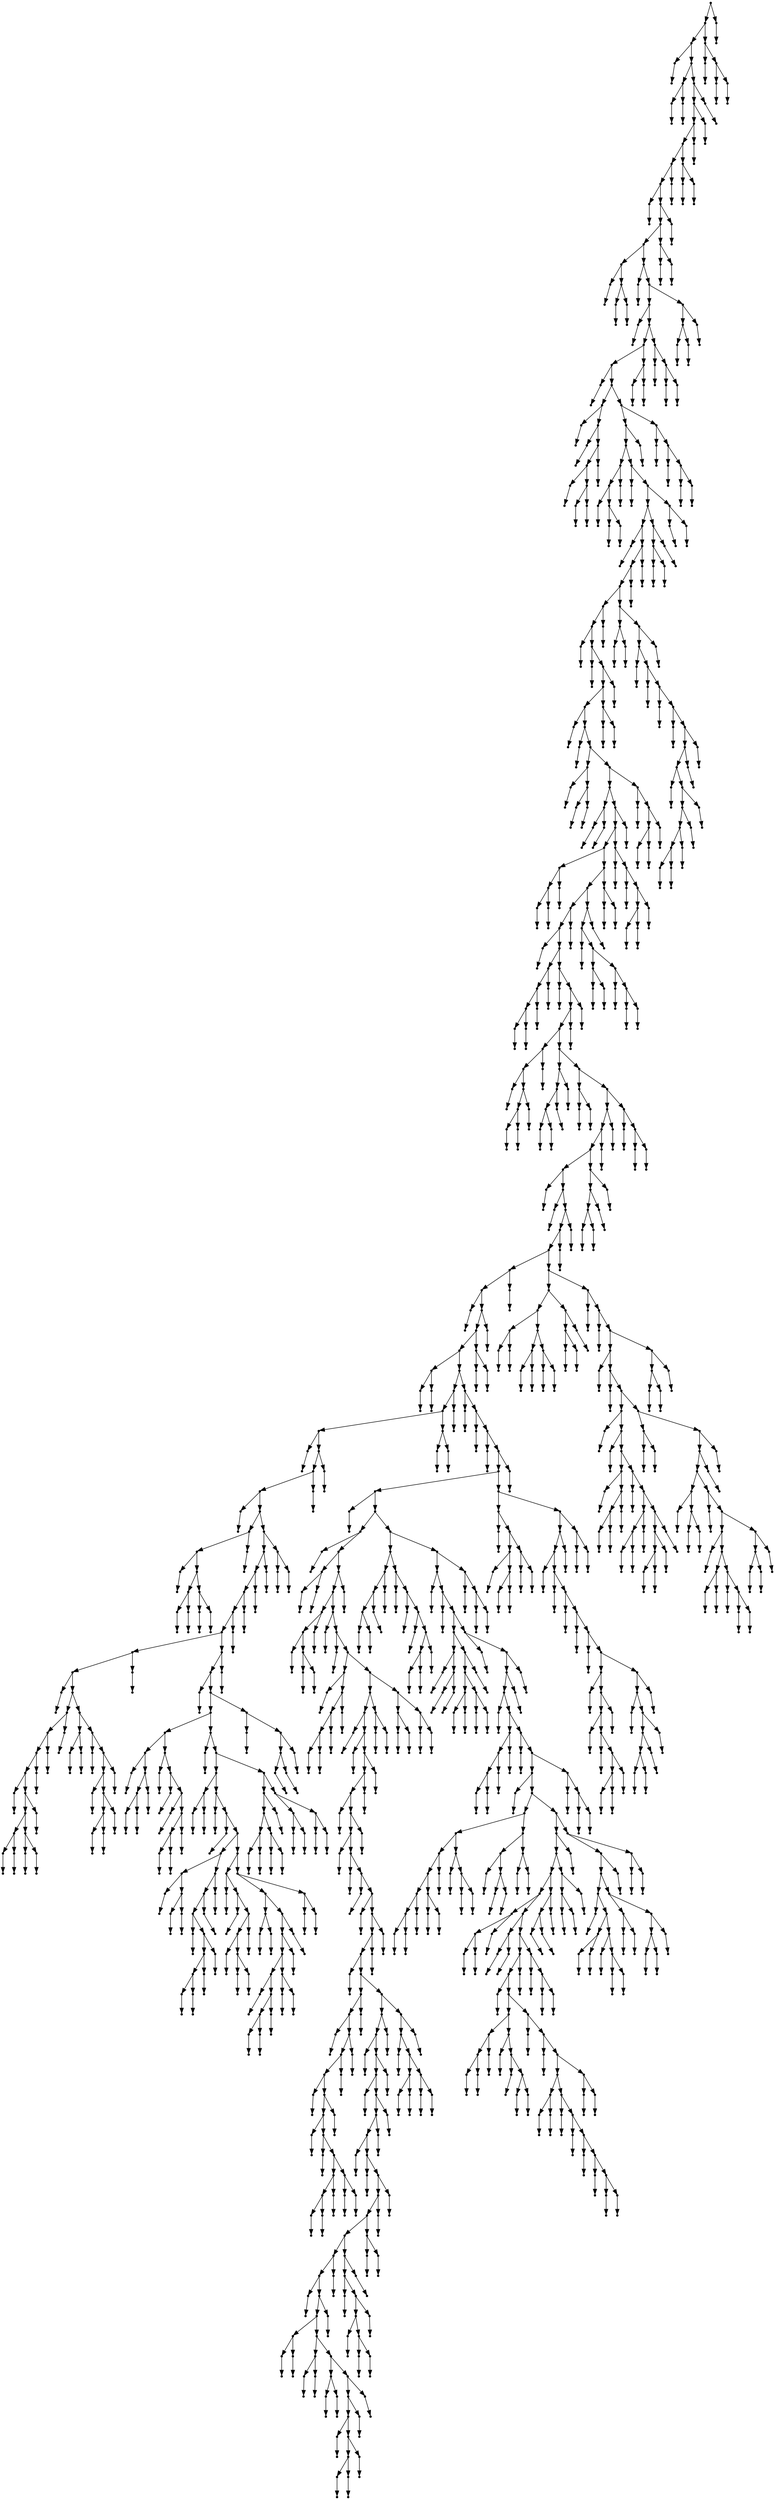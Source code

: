 digraph {
  1516 [shape=point];
  1513 [shape=point];
  1504 [shape=point];
  1 [shape=point];
  0 [shape=point];
  1503 [shape=point];
  6 [shape=point];
  3 [shape=point];
  2 [shape=point];
  5 [shape=point];
  4 [shape=point];
  1502 [shape=point];
  1499 [shape=point];
  1496 [shape=point];
  1493 [shape=point];
  1487 [shape=point];
  1484 [shape=point];
  8 [shape=point];
  7 [shape=point];
  1483 [shape=point];
  1480 [shape=point];
  1474 [shape=point];
  16 [shape=point];
  10 [shape=point];
  9 [shape=point];
  15 [shape=point];
  12 [shape=point];
  11 [shape=point];
  14 [shape=point];
  13 [shape=point];
  1473 [shape=point];
  18 [shape=point];
  17 [shape=point];
  1472 [shape=point];
  1463 [shape=point];
  20 [shape=point];
  19 [shape=point];
  1462 [shape=point];
  1453 [shape=point];
  1447 [shape=point];
  22 [shape=point];
  21 [shape=point];
  1446 [shape=point];
  39 [shape=point];
  24 [shape=point];
  23 [shape=point];
  38 [shape=point];
  26 [shape=point];
  25 [shape=point];
  37 [shape=point];
  34 [shape=point];
  28 [shape=point];
  27 [shape=point];
  33 [shape=point];
  30 [shape=point];
  29 [shape=point];
  32 [shape=point];
  31 [shape=point];
  36 [shape=point];
  35 [shape=point];
  1445 [shape=point];
  1433 [shape=point];
  1430 [shape=point];
  50 [shape=point];
  47 [shape=point];
  41 [shape=point];
  40 [shape=point];
  46 [shape=point];
  43 [shape=point];
  42 [shape=point];
  45 [shape=point];
  44 [shape=point];
  49 [shape=point];
  48 [shape=point];
  1429 [shape=point];
  52 [shape=point];
  51 [shape=point];
  1428 [shape=point];
  1422 [shape=point];
  1413 [shape=point];
  54 [shape=point];
  53 [shape=point];
  1412 [shape=point];
  1409 [shape=point];
  1406 [shape=point];
  1361 [shape=point];
  1358 [shape=point];
  56 [shape=point];
  55 [shape=point];
  1357 [shape=point];
  58 [shape=point];
  57 [shape=point];
  1356 [shape=point];
  1353 [shape=point];
  1347 [shape=point];
  60 [shape=point];
  59 [shape=point];
  1346 [shape=point];
  62 [shape=point];
  61 [shape=point];
  1345 [shape=point];
  70 [shape=point];
  64 [shape=point];
  63 [shape=point];
  69 [shape=point];
  66 [shape=point];
  65 [shape=point];
  68 [shape=point];
  67 [shape=point];
  1344 [shape=point];
  1332 [shape=point];
  75 [shape=point];
  72 [shape=point];
  71 [shape=point];
  74 [shape=point];
  73 [shape=point];
  1331 [shape=point];
  1328 [shape=point];
  1313 [shape=point];
  83 [shape=point];
  80 [shape=point];
  77 [shape=point];
  76 [shape=point];
  79 [shape=point];
  78 [shape=point];
  82 [shape=point];
  81 [shape=point];
  1312 [shape=point];
  1306 [shape=point];
  1285 [shape=point];
  1282 [shape=point];
  85 [shape=point];
  84 [shape=point];
  1281 [shape=point];
  96 [shape=point];
  93 [shape=point];
  90 [shape=point];
  87 [shape=point];
  86 [shape=point];
  89 [shape=point];
  88 [shape=point];
  92 [shape=point];
  91 [shape=point];
  95 [shape=point];
  94 [shape=point];
  1280 [shape=point];
  98 [shape=point];
  97 [shape=point];
  1279 [shape=point];
  1276 [shape=point];
  1273 [shape=point];
  112 [shape=point];
  109 [shape=point];
  100 [shape=point];
  99 [shape=point];
  108 [shape=point];
  105 [shape=point];
  102 [shape=point];
  101 [shape=point];
  104 [shape=point];
  103 [shape=point];
  107 [shape=point];
  106 [shape=point];
  111 [shape=point];
  110 [shape=point];
  1272 [shape=point];
  123 [shape=point];
  120 [shape=point];
  117 [shape=point];
  114 [shape=point];
  113 [shape=point];
  116 [shape=point];
  115 [shape=point];
  119 [shape=point];
  118 [shape=point];
  122 [shape=point];
  121 [shape=point];
  1271 [shape=point];
  128 [shape=point];
  125 [shape=point];
  124 [shape=point];
  127 [shape=point];
  126 [shape=point];
  1270 [shape=point];
  1261 [shape=point];
  1258 [shape=point];
  1255 [shape=point];
  1243 [shape=point];
  130 [shape=point];
  129 [shape=point];
  1242 [shape=point];
  132 [shape=point];
  131 [shape=point];
  1241 [shape=point];
  1238 [shape=point];
  1235 [shape=point];
  1094 [shape=point];
  1091 [shape=point];
  134 [shape=point];
  133 [shape=point];
  1090 [shape=point];
  1087 [shape=point];
  1081 [shape=point];
  139 [shape=point];
  136 [shape=point];
  135 [shape=point];
  138 [shape=point];
  137 [shape=point];
  1080 [shape=point];
  426 [shape=point];
  423 [shape=point];
  417 [shape=point];
  141 [shape=point];
  140 [shape=point];
  416 [shape=point];
  413 [shape=point];
  410 [shape=point];
  143 [shape=point];
  142 [shape=point];
  409 [shape=point];
  160 [shape=point];
  157 [shape=point];
  145 [shape=point];
  144 [shape=point];
  156 [shape=point];
  150 [shape=point];
  147 [shape=point];
  146 [shape=point];
  149 [shape=point];
  148 [shape=point];
  155 [shape=point];
  152 [shape=point];
  151 [shape=point];
  154 [shape=point];
  153 [shape=point];
  159 [shape=point];
  158 [shape=point];
  408 [shape=point];
  402 [shape=point];
  399 [shape=point];
  396 [shape=point];
  393 [shape=point];
  390 [shape=point];
  216 [shape=point];
  213 [shape=point];
  162 [shape=point];
  161 [shape=point];
  212 [shape=point];
  188 [shape=point];
  185 [shape=point];
  182 [shape=point];
  179 [shape=point];
  164 [shape=point];
  163 [shape=point];
  178 [shape=point];
  175 [shape=point];
  169 [shape=point];
  166 [shape=point];
  165 [shape=point];
  168 [shape=point];
  167 [shape=point];
  174 [shape=point];
  171 [shape=point];
  170 [shape=point];
  173 [shape=point];
  172 [shape=point];
  177 [shape=point];
  176 [shape=point];
  181 [shape=point];
  180 [shape=point];
  184 [shape=point];
  183 [shape=point];
  187 [shape=point];
  186 [shape=point];
  211 [shape=point];
  193 [shape=point];
  190 [shape=point];
  189 [shape=point];
  192 [shape=point];
  191 [shape=point];
  210 [shape=point];
  195 [shape=point];
  194 [shape=point];
  209 [shape=point];
  206 [shape=point];
  197 [shape=point];
  196 [shape=point];
  205 [shape=point];
  202 [shape=point];
  199 [shape=point];
  198 [shape=point];
  201 [shape=point];
  200 [shape=point];
  204 [shape=point];
  203 [shape=point];
  208 [shape=point];
  207 [shape=point];
  215 [shape=point];
  214 [shape=point];
  389 [shape=point];
  386 [shape=point];
  218 [shape=point];
  217 [shape=point];
  385 [shape=point];
  373 [shape=point];
  247 [shape=point];
  229 [shape=point];
  220 [shape=point];
  219 [shape=point];
  228 [shape=point];
  225 [shape=point];
  222 [shape=point];
  221 [shape=point];
  224 [shape=point];
  223 [shape=point];
  227 [shape=point];
  226 [shape=point];
  246 [shape=point];
  231 [shape=point];
  230 [shape=point];
  245 [shape=point];
  233 [shape=point];
  232 [shape=point];
  244 [shape=point];
  235 [shape=point];
  234 [shape=point];
  243 [shape=point];
  240 [shape=point];
  237 [shape=point];
  236 [shape=point];
  239 [shape=point];
  238 [shape=point];
  242 [shape=point];
  241 [shape=point];
  372 [shape=point];
  249 [shape=point];
  248 [shape=point];
  371 [shape=point];
  344 [shape=point];
  254 [shape=point];
  251 [shape=point];
  250 [shape=point];
  253 [shape=point];
  252 [shape=point];
  343 [shape=point];
  256 [shape=point];
  255 [shape=point];
  342 [shape=point];
  258 [shape=point];
  257 [shape=point];
  341 [shape=point];
  287 [shape=point];
  266 [shape=point];
  260 [shape=point];
  259 [shape=point];
  265 [shape=point];
  262 [shape=point];
  261 [shape=point];
  264 [shape=point];
  263 [shape=point];
  286 [shape=point];
  283 [shape=point];
  280 [shape=point];
  268 [shape=point];
  267 [shape=point];
  279 [shape=point];
  276 [shape=point];
  273 [shape=point];
  270 [shape=point];
  269 [shape=point];
  272 [shape=point];
  271 [shape=point];
  275 [shape=point];
  274 [shape=point];
  278 [shape=point];
  277 [shape=point];
  282 [shape=point];
  281 [shape=point];
  285 [shape=point];
  284 [shape=point];
  340 [shape=point];
  304 [shape=point];
  289 [shape=point];
  288 [shape=point];
  303 [shape=point];
  291 [shape=point];
  290 [shape=point];
  302 [shape=point];
  299 [shape=point];
  293 [shape=point];
  292 [shape=point];
  298 [shape=point];
  295 [shape=point];
  294 [shape=point];
  297 [shape=point];
  296 [shape=point];
  301 [shape=point];
  300 [shape=point];
  339 [shape=point];
  333 [shape=point];
  309 [shape=point];
  306 [shape=point];
  305 [shape=point];
  308 [shape=point];
  307 [shape=point];
  332 [shape=point];
  329 [shape=point];
  326 [shape=point];
  320 [shape=point];
  311 [shape=point];
  310 [shape=point];
  319 [shape=point];
  316 [shape=point];
  313 [shape=point];
  312 [shape=point];
  315 [shape=point];
  314 [shape=point];
  318 [shape=point];
  317 [shape=point];
  325 [shape=point];
  322 [shape=point];
  321 [shape=point];
  324 [shape=point];
  323 [shape=point];
  328 [shape=point];
  327 [shape=point];
  331 [shape=point];
  330 [shape=point];
  338 [shape=point];
  335 [shape=point];
  334 [shape=point];
  337 [shape=point];
  336 [shape=point];
  370 [shape=point];
  358 [shape=point];
  355 [shape=point];
  349 [shape=point];
  346 [shape=point];
  345 [shape=point];
  348 [shape=point];
  347 [shape=point];
  354 [shape=point];
  351 [shape=point];
  350 [shape=point];
  353 [shape=point];
  352 [shape=point];
  357 [shape=point];
  356 [shape=point];
  369 [shape=point];
  363 [shape=point];
  360 [shape=point];
  359 [shape=point];
  362 [shape=point];
  361 [shape=point];
  368 [shape=point];
  365 [shape=point];
  364 [shape=point];
  367 [shape=point];
  366 [shape=point];
  384 [shape=point];
  375 [shape=point];
  374 [shape=point];
  383 [shape=point];
  380 [shape=point];
  377 [shape=point];
  376 [shape=point];
  379 [shape=point];
  378 [shape=point];
  382 [shape=point];
  381 [shape=point];
  388 [shape=point];
  387 [shape=point];
  392 [shape=point];
  391 [shape=point];
  395 [shape=point];
  394 [shape=point];
  398 [shape=point];
  397 [shape=point];
  401 [shape=point];
  400 [shape=point];
  407 [shape=point];
  404 [shape=point];
  403 [shape=point];
  406 [shape=point];
  405 [shape=point];
  412 [shape=point];
  411 [shape=point];
  415 [shape=point];
  414 [shape=point];
  422 [shape=point];
  419 [shape=point];
  418 [shape=point];
  421 [shape=point];
  420 [shape=point];
  425 [shape=point];
  424 [shape=point];
  1079 [shape=point];
  428 [shape=point];
  427 [shape=point];
  1078 [shape=point];
  430 [shape=point];
  429 [shape=point];
  1077 [shape=point];
  432 [shape=point];
  431 [shape=point];
  1076 [shape=point];
  1073 [shape=point];
  992 [shape=point];
  434 [shape=point];
  433 [shape=point];
  991 [shape=point];
  691 [shape=point];
  436 [shape=point];
  435 [shape=point];
  690 [shape=point];
  441 [shape=point];
  438 [shape=point];
  437 [shape=point];
  440 [shape=point];
  439 [shape=point];
  689 [shape=point];
  686 [shape=point];
  452 [shape=point];
  449 [shape=point];
  443 [shape=point];
  442 [shape=point];
  448 [shape=point];
  445 [shape=point];
  444 [shape=point];
  447 [shape=point];
  446 [shape=point];
  451 [shape=point];
  450 [shape=point];
  685 [shape=point];
  454 [shape=point];
  453 [shape=point];
  684 [shape=point];
  456 [shape=point];
  455 [shape=point];
  683 [shape=point];
  470 [shape=point];
  458 [shape=point];
  457 [shape=point];
  469 [shape=point];
  466 [shape=point];
  463 [shape=point];
  460 [shape=point];
  459 [shape=point];
  462 [shape=point];
  461 [shape=point];
  465 [shape=point];
  464 [shape=point];
  468 [shape=point];
  467 [shape=point];
  682 [shape=point];
  670 [shape=point];
  664 [shape=point];
  472 [shape=point];
  471 [shape=point];
  663 [shape=point];
  474 [shape=point];
  473 [shape=point];
  662 [shape=point];
  659 [shape=point];
  656 [shape=point];
  476 [shape=point];
  475 [shape=point];
  655 [shape=point];
  652 [shape=point];
  478 [shape=point];
  477 [shape=point];
  651 [shape=point];
  480 [shape=point];
  479 [shape=point];
  650 [shape=point];
  482 [shape=point];
  481 [shape=point];
  649 [shape=point];
  484 [shape=point];
  483 [shape=point];
  648 [shape=point];
  645 [shape=point];
  642 [shape=point];
  486 [shape=point];
  485 [shape=point];
  641 [shape=point];
  524 [shape=point];
  521 [shape=point];
  488 [shape=point];
  487 [shape=point];
  520 [shape=point];
  517 [shape=point];
  514 [shape=point];
  490 [shape=point];
  489 [shape=point];
  513 [shape=point];
  510 [shape=point];
  492 [shape=point];
  491 [shape=point];
  509 [shape=point];
  494 [shape=point];
  493 [shape=point];
  508 [shape=point];
  502 [shape=point];
  499 [shape=point];
  496 [shape=point];
  495 [shape=point];
  498 [shape=point];
  497 [shape=point];
  501 [shape=point];
  500 [shape=point];
  507 [shape=point];
  504 [shape=point];
  503 [shape=point];
  506 [shape=point];
  505 [shape=point];
  512 [shape=point];
  511 [shape=point];
  516 [shape=point];
  515 [shape=point];
  519 [shape=point];
  518 [shape=point];
  523 [shape=point];
  522 [shape=point];
  640 [shape=point];
  622 [shape=point];
  619 [shape=point];
  526 [shape=point];
  525 [shape=point];
  618 [shape=point];
  615 [shape=point];
  528 [shape=point];
  527 [shape=point];
  614 [shape=point];
  611 [shape=point];
  608 [shape=point];
  530 [shape=point];
  529 [shape=point];
  607 [shape=point];
  532 [shape=point];
  531 [shape=point];
  606 [shape=point];
  603 [shape=point];
  600 [shape=point];
  594 [shape=point];
  576 [shape=point];
  573 [shape=point];
  534 [shape=point];
  533 [shape=point];
  572 [shape=point];
  569 [shape=point];
  539 [shape=point];
  536 [shape=point];
  535 [shape=point];
  538 [shape=point];
  537 [shape=point];
  568 [shape=point];
  544 [shape=point];
  541 [shape=point];
  540 [shape=point];
  543 [shape=point];
  542 [shape=point];
  567 [shape=point];
  549 [shape=point];
  546 [shape=point];
  545 [shape=point];
  548 [shape=point];
  547 [shape=point];
  566 [shape=point];
  563 [shape=point];
  560 [shape=point];
  551 [shape=point];
  550 [shape=point];
  559 [shape=point];
  556 [shape=point];
  553 [shape=point];
  552 [shape=point];
  555 [shape=point];
  554 [shape=point];
  558 [shape=point];
  557 [shape=point];
  562 [shape=point];
  561 [shape=point];
  565 [shape=point];
  564 [shape=point];
  571 [shape=point];
  570 [shape=point];
  575 [shape=point];
  574 [shape=point];
  593 [shape=point];
  590 [shape=point];
  578 [shape=point];
  577 [shape=point];
  589 [shape=point];
  586 [shape=point];
  580 [shape=point];
  579 [shape=point];
  585 [shape=point];
  582 [shape=point];
  581 [shape=point];
  584 [shape=point];
  583 [shape=point];
  588 [shape=point];
  587 [shape=point];
  592 [shape=point];
  591 [shape=point];
  599 [shape=point];
  596 [shape=point];
  595 [shape=point];
  598 [shape=point];
  597 [shape=point];
  602 [shape=point];
  601 [shape=point];
  605 [shape=point];
  604 [shape=point];
  610 [shape=point];
  609 [shape=point];
  613 [shape=point];
  612 [shape=point];
  617 [shape=point];
  616 [shape=point];
  621 [shape=point];
  620 [shape=point];
  639 [shape=point];
  636 [shape=point];
  624 [shape=point];
  623 [shape=point];
  635 [shape=point];
  629 [shape=point];
  626 [shape=point];
  625 [shape=point];
  628 [shape=point];
  627 [shape=point];
  634 [shape=point];
  631 [shape=point];
  630 [shape=point];
  633 [shape=point];
  632 [shape=point];
  638 [shape=point];
  637 [shape=point];
  644 [shape=point];
  643 [shape=point];
  647 [shape=point];
  646 [shape=point];
  654 [shape=point];
  653 [shape=point];
  658 [shape=point];
  657 [shape=point];
  661 [shape=point];
  660 [shape=point];
  669 [shape=point];
  666 [shape=point];
  665 [shape=point];
  668 [shape=point];
  667 [shape=point];
  681 [shape=point];
  675 [shape=point];
  672 [shape=point];
  671 [shape=point];
  674 [shape=point];
  673 [shape=point];
  680 [shape=point];
  677 [shape=point];
  676 [shape=point];
  679 [shape=point];
  678 [shape=point];
  688 [shape=point];
  687 [shape=point];
  990 [shape=point];
  720 [shape=point];
  702 [shape=point];
  699 [shape=point];
  696 [shape=point];
  693 [shape=point];
  692 [shape=point];
  695 [shape=point];
  694 [shape=point];
  698 [shape=point];
  697 [shape=point];
  701 [shape=point];
  700 [shape=point];
  719 [shape=point];
  704 [shape=point];
  703 [shape=point];
  718 [shape=point];
  706 [shape=point];
  705 [shape=point];
  717 [shape=point];
  708 [shape=point];
  707 [shape=point];
  716 [shape=point];
  713 [shape=point];
  710 [shape=point];
  709 [shape=point];
  712 [shape=point];
  711 [shape=point];
  715 [shape=point];
  714 [shape=point];
  989 [shape=point];
  980 [shape=point];
  722 [shape=point];
  721 [shape=point];
  979 [shape=point];
  724 [shape=point];
  723 [shape=point];
  978 [shape=point];
  747 [shape=point];
  732 [shape=point];
  726 [shape=point];
  725 [shape=point];
  731 [shape=point];
  728 [shape=point];
  727 [shape=point];
  730 [shape=point];
  729 [shape=point];
  746 [shape=point];
  743 [shape=point];
  737 [shape=point];
  734 [shape=point];
  733 [shape=point];
  736 [shape=point];
  735 [shape=point];
  742 [shape=point];
  739 [shape=point];
  738 [shape=point];
  741 [shape=point];
  740 [shape=point];
  745 [shape=point];
  744 [shape=point];
  977 [shape=point];
  749 [shape=point];
  748 [shape=point];
  976 [shape=point];
  973 [shape=point];
  970 [shape=point];
  751 [shape=point];
  750 [shape=point];
  969 [shape=point];
  762 [shape=point];
  759 [shape=point];
  756 [shape=point];
  753 [shape=point];
  752 [shape=point];
  755 [shape=point];
  754 [shape=point];
  758 [shape=point];
  757 [shape=point];
  761 [shape=point];
  760 [shape=point];
  968 [shape=point];
  764 [shape=point];
  763 [shape=point];
  967 [shape=point];
  958 [shape=point];
  766 [shape=point];
  765 [shape=point];
  957 [shape=point];
  807 [shape=point];
  792 [shape=point];
  783 [shape=point];
  780 [shape=point];
  774 [shape=point];
  771 [shape=point];
  768 [shape=point];
  767 [shape=point];
  770 [shape=point];
  769 [shape=point];
  773 [shape=point];
  772 [shape=point];
  779 [shape=point];
  776 [shape=point];
  775 [shape=point];
  778 [shape=point];
  777 [shape=point];
  782 [shape=point];
  781 [shape=point];
  791 [shape=point];
  785 [shape=point];
  784 [shape=point];
  790 [shape=point];
  787 [shape=point];
  786 [shape=point];
  789 [shape=point];
  788 [shape=point];
  806 [shape=point];
  800 [shape=point];
  794 [shape=point];
  793 [shape=point];
  799 [shape=point];
  796 [shape=point];
  795 [shape=point];
  798 [shape=point];
  797 [shape=point];
  805 [shape=point];
  802 [shape=point];
  801 [shape=point];
  804 [shape=point];
  803 [shape=point];
  956 [shape=point];
  914 [shape=point];
  911 [shape=point];
  902 [shape=point];
  893 [shape=point];
  815 [shape=point];
  812 [shape=point];
  809 [shape=point];
  808 [shape=point];
  811 [shape=point];
  810 [shape=point];
  814 [shape=point];
  813 [shape=point];
  892 [shape=point];
  820 [shape=point];
  817 [shape=point];
  816 [shape=point];
  819 [shape=point];
  818 [shape=point];
  891 [shape=point];
  882 [shape=point];
  879 [shape=point];
  822 [shape=point];
  821 [shape=point];
  878 [shape=point];
  842 [shape=point];
  830 [shape=point];
  827 [shape=point];
  824 [shape=point];
  823 [shape=point];
  826 [shape=point];
  825 [shape=point];
  829 [shape=point];
  828 [shape=point];
  841 [shape=point];
  832 [shape=point];
  831 [shape=point];
  840 [shape=point];
  834 [shape=point];
  833 [shape=point];
  839 [shape=point];
  836 [shape=point];
  835 [shape=point];
  838 [shape=point];
  837 [shape=point];
  877 [shape=point];
  844 [shape=point];
  843 [shape=point];
  876 [shape=point];
  846 [shape=point];
  845 [shape=point];
  875 [shape=point];
  869 [shape=point];
  851 [shape=point];
  848 [shape=point];
  847 [shape=point];
  850 [shape=point];
  849 [shape=point];
  868 [shape=point];
  853 [shape=point];
  852 [shape=point];
  867 [shape=point];
  855 [shape=point];
  854 [shape=point];
  866 [shape=point];
  857 [shape=point];
  856 [shape=point];
  865 [shape=point];
  859 [shape=point];
  858 [shape=point];
  864 [shape=point];
  861 [shape=point];
  860 [shape=point];
  863 [shape=point];
  862 [shape=point];
  874 [shape=point];
  871 [shape=point];
  870 [shape=point];
  873 [shape=point];
  872 [shape=point];
  881 [shape=point];
  880 [shape=point];
  890 [shape=point];
  884 [shape=point];
  883 [shape=point];
  889 [shape=point];
  886 [shape=point];
  885 [shape=point];
  888 [shape=point];
  887 [shape=point];
  901 [shape=point];
  898 [shape=point];
  895 [shape=point];
  894 [shape=point];
  897 [shape=point];
  896 [shape=point];
  900 [shape=point];
  899 [shape=point];
  910 [shape=point];
  907 [shape=point];
  904 [shape=point];
  903 [shape=point];
  906 [shape=point];
  905 [shape=point];
  909 [shape=point];
  908 [shape=point];
  913 [shape=point];
  912 [shape=point];
  955 [shape=point];
  949 [shape=point];
  946 [shape=point];
  931 [shape=point];
  916 [shape=point];
  915 [shape=point];
  930 [shape=point];
  921 [shape=point];
  918 [shape=point];
  917 [shape=point];
  920 [shape=point];
  919 [shape=point];
  929 [shape=point];
  923 [shape=point];
  922 [shape=point];
  928 [shape=point];
  925 [shape=point];
  924 [shape=point];
  927 [shape=point];
  926 [shape=point];
  945 [shape=point];
  936 [shape=point];
  933 [shape=point];
  932 [shape=point];
  935 [shape=point];
  934 [shape=point];
  944 [shape=point];
  941 [shape=point];
  938 [shape=point];
  937 [shape=point];
  940 [shape=point];
  939 [shape=point];
  943 [shape=point];
  942 [shape=point];
  948 [shape=point];
  947 [shape=point];
  954 [shape=point];
  951 [shape=point];
  950 [shape=point];
  953 [shape=point];
  952 [shape=point];
  966 [shape=point];
  960 [shape=point];
  959 [shape=point];
  965 [shape=point];
  962 [shape=point];
  961 [shape=point];
  964 [shape=point];
  963 [shape=point];
  972 [shape=point];
  971 [shape=point];
  975 [shape=point];
  974 [shape=point];
  988 [shape=point];
  982 [shape=point];
  981 [shape=point];
  987 [shape=point];
  984 [shape=point];
  983 [shape=point];
  986 [shape=point];
  985 [shape=point];
  1072 [shape=point];
  1009 [shape=point];
  994 [shape=point];
  993 [shape=point];
  1008 [shape=point];
  1002 [shape=point];
  996 [shape=point];
  995 [shape=point];
  1001 [shape=point];
  998 [shape=point];
  997 [shape=point];
  1000 [shape=point];
  999 [shape=point];
  1007 [shape=point];
  1004 [shape=point];
  1003 [shape=point];
  1006 [shape=point];
  1005 [shape=point];
  1071 [shape=point];
  1065 [shape=point];
  1062 [shape=point];
  1011 [shape=point];
  1010 [shape=point];
  1061 [shape=point];
  1013 [shape=point];
  1012 [shape=point];
  1060 [shape=point];
  1015 [shape=point];
  1014 [shape=point];
  1059 [shape=point];
  1017 [shape=point];
  1016 [shape=point];
  1058 [shape=point];
  1019 [shape=point];
  1018 [shape=point];
  1057 [shape=point];
  1039 [shape=point];
  1021 [shape=point];
  1020 [shape=point];
  1038 [shape=point];
  1035 [shape=point];
  1023 [shape=point];
  1022 [shape=point];
  1034 [shape=point];
  1025 [shape=point];
  1024 [shape=point];
  1033 [shape=point];
  1030 [shape=point];
  1027 [shape=point];
  1026 [shape=point];
  1029 [shape=point];
  1028 [shape=point];
  1032 [shape=point];
  1031 [shape=point];
  1037 [shape=point];
  1036 [shape=point];
  1056 [shape=point];
  1053 [shape=point];
  1041 [shape=point];
  1040 [shape=point];
  1052 [shape=point];
  1049 [shape=point];
  1046 [shape=point];
  1043 [shape=point];
  1042 [shape=point];
  1045 [shape=point];
  1044 [shape=point];
  1048 [shape=point];
  1047 [shape=point];
  1051 [shape=point];
  1050 [shape=point];
  1055 [shape=point];
  1054 [shape=point];
  1064 [shape=point];
  1063 [shape=point];
  1070 [shape=point];
  1067 [shape=point];
  1066 [shape=point];
  1069 [shape=point];
  1068 [shape=point];
  1075 [shape=point];
  1074 [shape=point];
  1086 [shape=point];
  1083 [shape=point];
  1082 [shape=point];
  1085 [shape=point];
  1084 [shape=point];
  1089 [shape=point];
  1088 [shape=point];
  1093 [shape=point];
  1092 [shape=point];
  1234 [shape=point];
  1120 [shape=point];
  1111 [shape=point];
  1099 [shape=point];
  1096 [shape=point];
  1095 [shape=point];
  1098 [shape=point];
  1097 [shape=point];
  1110 [shape=point];
  1104 [shape=point];
  1101 [shape=point];
  1100 [shape=point];
  1103 [shape=point];
  1102 [shape=point];
  1109 [shape=point];
  1106 [shape=point];
  1105 [shape=point];
  1108 [shape=point];
  1107 [shape=point];
  1119 [shape=point];
  1116 [shape=point];
  1113 [shape=point];
  1112 [shape=point];
  1115 [shape=point];
  1114 [shape=point];
  1118 [shape=point];
  1117 [shape=point];
  1233 [shape=point];
  1122 [shape=point];
  1121 [shape=point];
  1232 [shape=point];
  1124 [shape=point];
  1123 [shape=point];
  1231 [shape=point];
  1222 [shape=point];
  1126 [shape=point];
  1125 [shape=point];
  1221 [shape=point];
  1128 [shape=point];
  1127 [shape=point];
  1220 [shape=point];
  1169 [shape=point];
  1130 [shape=point];
  1129 [shape=point];
  1168 [shape=point];
  1132 [shape=point];
  1131 [shape=point];
  1167 [shape=point];
  1143 [shape=point];
  1134 [shape=point];
  1133 [shape=point];
  1142 [shape=point];
  1139 [shape=point];
  1136 [shape=point];
  1135 [shape=point];
  1138 [shape=point];
  1137 [shape=point];
  1141 [shape=point];
  1140 [shape=point];
  1166 [shape=point];
  1145 [shape=point];
  1144 [shape=point];
  1165 [shape=point];
  1153 [shape=point];
  1150 [shape=point];
  1147 [shape=point];
  1146 [shape=point];
  1149 [shape=point];
  1148 [shape=point];
  1152 [shape=point];
  1151 [shape=point];
  1164 [shape=point];
  1161 [shape=point];
  1158 [shape=point];
  1155 [shape=point];
  1154 [shape=point];
  1157 [shape=point];
  1156 [shape=point];
  1160 [shape=point];
  1159 [shape=point];
  1163 [shape=point];
  1162 [shape=point];
  1219 [shape=point];
  1174 [shape=point];
  1171 [shape=point];
  1170 [shape=point];
  1173 [shape=point];
  1172 [shape=point];
  1218 [shape=point];
  1215 [shape=point];
  1212 [shape=point];
  1182 [shape=point];
  1176 [shape=point];
  1175 [shape=point];
  1181 [shape=point];
  1178 [shape=point];
  1177 [shape=point];
  1180 [shape=point];
  1179 [shape=point];
  1211 [shape=point];
  1184 [shape=point];
  1183 [shape=point];
  1210 [shape=point];
  1201 [shape=point];
  1186 [shape=point];
  1185 [shape=point];
  1200 [shape=point];
  1191 [shape=point];
  1188 [shape=point];
  1187 [shape=point];
  1190 [shape=point];
  1189 [shape=point];
  1199 [shape=point];
  1193 [shape=point];
  1192 [shape=point];
  1198 [shape=point];
  1195 [shape=point];
  1194 [shape=point];
  1197 [shape=point];
  1196 [shape=point];
  1209 [shape=point];
  1206 [shape=point];
  1203 [shape=point];
  1202 [shape=point];
  1205 [shape=point];
  1204 [shape=point];
  1208 [shape=point];
  1207 [shape=point];
  1214 [shape=point];
  1213 [shape=point];
  1217 [shape=point];
  1216 [shape=point];
  1230 [shape=point];
  1227 [shape=point];
  1224 [shape=point];
  1223 [shape=point];
  1226 [shape=point];
  1225 [shape=point];
  1229 [shape=point];
  1228 [shape=point];
  1237 [shape=point];
  1236 [shape=point];
  1240 [shape=point];
  1239 [shape=point];
  1254 [shape=point];
  1251 [shape=point];
  1248 [shape=point];
  1245 [shape=point];
  1244 [shape=point];
  1247 [shape=point];
  1246 [shape=point];
  1250 [shape=point];
  1249 [shape=point];
  1253 [shape=point];
  1252 [shape=point];
  1257 [shape=point];
  1256 [shape=point];
  1260 [shape=point];
  1259 [shape=point];
  1269 [shape=point];
  1263 [shape=point];
  1262 [shape=point];
  1268 [shape=point];
  1265 [shape=point];
  1264 [shape=point];
  1267 [shape=point];
  1266 [shape=point];
  1275 [shape=point];
  1274 [shape=point];
  1278 [shape=point];
  1277 [shape=point];
  1284 [shape=point];
  1283 [shape=point];
  1305 [shape=point];
  1302 [shape=point];
  1287 [shape=point];
  1286 [shape=point];
  1301 [shape=point];
  1292 [shape=point];
  1289 [shape=point];
  1288 [shape=point];
  1291 [shape=point];
  1290 [shape=point];
  1300 [shape=point];
  1294 [shape=point];
  1293 [shape=point];
  1299 [shape=point];
  1296 [shape=point];
  1295 [shape=point];
  1298 [shape=point];
  1297 [shape=point];
  1304 [shape=point];
  1303 [shape=point];
  1311 [shape=point];
  1308 [shape=point];
  1307 [shape=point];
  1310 [shape=point];
  1309 [shape=point];
  1327 [shape=point];
  1315 [shape=point];
  1314 [shape=point];
  1326 [shape=point];
  1317 [shape=point];
  1316 [shape=point];
  1325 [shape=point];
  1322 [shape=point];
  1319 [shape=point];
  1318 [shape=point];
  1321 [shape=point];
  1320 [shape=point];
  1324 [shape=point];
  1323 [shape=point];
  1330 [shape=point];
  1329 [shape=point];
  1343 [shape=point];
  1334 [shape=point];
  1333 [shape=point];
  1342 [shape=point];
  1339 [shape=point];
  1336 [shape=point];
  1335 [shape=point];
  1338 [shape=point];
  1337 [shape=point];
  1341 [shape=point];
  1340 [shape=point];
  1352 [shape=point];
  1349 [shape=point];
  1348 [shape=point];
  1351 [shape=point];
  1350 [shape=point];
  1355 [shape=point];
  1354 [shape=point];
  1360 [shape=point];
  1359 [shape=point];
  1405 [shape=point];
  1366 [shape=point];
  1363 [shape=point];
  1362 [shape=point];
  1365 [shape=point];
  1364 [shape=point];
  1404 [shape=point];
  1401 [shape=point];
  1368 [shape=point];
  1367 [shape=point];
  1400 [shape=point];
  1370 [shape=point];
  1369 [shape=point];
  1399 [shape=point];
  1372 [shape=point];
  1371 [shape=point];
  1398 [shape=point];
  1374 [shape=point];
  1373 [shape=point];
  1397 [shape=point];
  1394 [shape=point];
  1391 [shape=point];
  1376 [shape=point];
  1375 [shape=point];
  1390 [shape=point];
  1387 [shape=point];
  1384 [shape=point];
  1381 [shape=point];
  1378 [shape=point];
  1377 [shape=point];
  1380 [shape=point];
  1379 [shape=point];
  1383 [shape=point];
  1382 [shape=point];
  1386 [shape=point];
  1385 [shape=point];
  1389 [shape=point];
  1388 [shape=point];
  1393 [shape=point];
  1392 [shape=point];
  1396 [shape=point];
  1395 [shape=point];
  1403 [shape=point];
  1402 [shape=point];
  1408 [shape=point];
  1407 [shape=point];
  1411 [shape=point];
  1410 [shape=point];
  1421 [shape=point];
  1418 [shape=point];
  1415 [shape=point];
  1414 [shape=point];
  1417 [shape=point];
  1416 [shape=point];
  1420 [shape=point];
  1419 [shape=point];
  1427 [shape=point];
  1424 [shape=point];
  1423 [shape=point];
  1426 [shape=point];
  1425 [shape=point];
  1432 [shape=point];
  1431 [shape=point];
  1444 [shape=point];
  1435 [shape=point];
  1434 [shape=point];
  1443 [shape=point];
  1437 [shape=point];
  1436 [shape=point];
  1442 [shape=point];
  1439 [shape=point];
  1438 [shape=point];
  1441 [shape=point];
  1440 [shape=point];
  1452 [shape=point];
  1449 [shape=point];
  1448 [shape=point];
  1451 [shape=point];
  1450 [shape=point];
  1461 [shape=point];
  1455 [shape=point];
  1454 [shape=point];
  1460 [shape=point];
  1457 [shape=point];
  1456 [shape=point];
  1459 [shape=point];
  1458 [shape=point];
  1471 [shape=point];
  1468 [shape=point];
  1465 [shape=point];
  1464 [shape=point];
  1467 [shape=point];
  1466 [shape=point];
  1470 [shape=point];
  1469 [shape=point];
  1479 [shape=point];
  1476 [shape=point];
  1475 [shape=point];
  1478 [shape=point];
  1477 [shape=point];
  1482 [shape=point];
  1481 [shape=point];
  1486 [shape=point];
  1485 [shape=point];
  1492 [shape=point];
  1489 [shape=point];
  1488 [shape=point];
  1491 [shape=point];
  1490 [shape=point];
  1495 [shape=point];
  1494 [shape=point];
  1498 [shape=point];
  1497 [shape=point];
  1501 [shape=point];
  1500 [shape=point];
  1512 [shape=point];
  1506 [shape=point];
  1505 [shape=point];
  1511 [shape=point];
  1508 [shape=point];
  1507 [shape=point];
  1510 [shape=point];
  1509 [shape=point];
  1515 [shape=point];
  1514 [shape=point];
1516 -> 1513;
1513 -> 1504;
1504 -> 1;
1 -> 0;
1504 -> 1503;
1503 -> 6;
6 -> 3;
3 -> 2;
6 -> 5;
5 -> 4;
1503 -> 1502;
1502 -> 1499;
1499 -> 1496;
1496 -> 1493;
1493 -> 1487;
1487 -> 1484;
1484 -> 8;
8 -> 7;
1484 -> 1483;
1483 -> 1480;
1480 -> 1474;
1474 -> 16;
16 -> 10;
10 -> 9;
16 -> 15;
15 -> 12;
12 -> 11;
15 -> 14;
14 -> 13;
1474 -> 1473;
1473 -> 18;
18 -> 17;
1473 -> 1472;
1472 -> 1463;
1463 -> 20;
20 -> 19;
1463 -> 1462;
1462 -> 1453;
1453 -> 1447;
1447 -> 22;
22 -> 21;
1447 -> 1446;
1446 -> 39;
39 -> 24;
24 -> 23;
39 -> 38;
38 -> 26;
26 -> 25;
38 -> 37;
37 -> 34;
34 -> 28;
28 -> 27;
34 -> 33;
33 -> 30;
30 -> 29;
33 -> 32;
32 -> 31;
37 -> 36;
36 -> 35;
1446 -> 1445;
1445 -> 1433;
1433 -> 1430;
1430 -> 50;
50 -> 47;
47 -> 41;
41 -> 40;
47 -> 46;
46 -> 43;
43 -> 42;
46 -> 45;
45 -> 44;
50 -> 49;
49 -> 48;
1430 -> 1429;
1429 -> 52;
52 -> 51;
1429 -> 1428;
1428 -> 1422;
1422 -> 1413;
1413 -> 54;
54 -> 53;
1413 -> 1412;
1412 -> 1409;
1409 -> 1406;
1406 -> 1361;
1361 -> 1358;
1358 -> 56;
56 -> 55;
1358 -> 1357;
1357 -> 58;
58 -> 57;
1357 -> 1356;
1356 -> 1353;
1353 -> 1347;
1347 -> 60;
60 -> 59;
1347 -> 1346;
1346 -> 62;
62 -> 61;
1346 -> 1345;
1345 -> 70;
70 -> 64;
64 -> 63;
70 -> 69;
69 -> 66;
66 -> 65;
69 -> 68;
68 -> 67;
1345 -> 1344;
1344 -> 1332;
1332 -> 75;
75 -> 72;
72 -> 71;
75 -> 74;
74 -> 73;
1332 -> 1331;
1331 -> 1328;
1328 -> 1313;
1313 -> 83;
83 -> 80;
80 -> 77;
77 -> 76;
80 -> 79;
79 -> 78;
83 -> 82;
82 -> 81;
1313 -> 1312;
1312 -> 1306;
1306 -> 1285;
1285 -> 1282;
1282 -> 85;
85 -> 84;
1282 -> 1281;
1281 -> 96;
96 -> 93;
93 -> 90;
90 -> 87;
87 -> 86;
90 -> 89;
89 -> 88;
93 -> 92;
92 -> 91;
96 -> 95;
95 -> 94;
1281 -> 1280;
1280 -> 98;
98 -> 97;
1280 -> 1279;
1279 -> 1276;
1276 -> 1273;
1273 -> 112;
112 -> 109;
109 -> 100;
100 -> 99;
109 -> 108;
108 -> 105;
105 -> 102;
102 -> 101;
105 -> 104;
104 -> 103;
108 -> 107;
107 -> 106;
112 -> 111;
111 -> 110;
1273 -> 1272;
1272 -> 123;
123 -> 120;
120 -> 117;
117 -> 114;
114 -> 113;
117 -> 116;
116 -> 115;
120 -> 119;
119 -> 118;
123 -> 122;
122 -> 121;
1272 -> 1271;
1271 -> 128;
128 -> 125;
125 -> 124;
128 -> 127;
127 -> 126;
1271 -> 1270;
1270 -> 1261;
1261 -> 1258;
1258 -> 1255;
1255 -> 1243;
1243 -> 130;
130 -> 129;
1243 -> 1242;
1242 -> 132;
132 -> 131;
1242 -> 1241;
1241 -> 1238;
1238 -> 1235;
1235 -> 1094;
1094 -> 1091;
1091 -> 134;
134 -> 133;
1091 -> 1090;
1090 -> 1087;
1087 -> 1081;
1081 -> 139;
139 -> 136;
136 -> 135;
139 -> 138;
138 -> 137;
1081 -> 1080;
1080 -> 426;
426 -> 423;
423 -> 417;
417 -> 141;
141 -> 140;
417 -> 416;
416 -> 413;
413 -> 410;
410 -> 143;
143 -> 142;
410 -> 409;
409 -> 160;
160 -> 157;
157 -> 145;
145 -> 144;
157 -> 156;
156 -> 150;
150 -> 147;
147 -> 146;
150 -> 149;
149 -> 148;
156 -> 155;
155 -> 152;
152 -> 151;
155 -> 154;
154 -> 153;
160 -> 159;
159 -> 158;
409 -> 408;
408 -> 402;
402 -> 399;
399 -> 396;
396 -> 393;
393 -> 390;
390 -> 216;
216 -> 213;
213 -> 162;
162 -> 161;
213 -> 212;
212 -> 188;
188 -> 185;
185 -> 182;
182 -> 179;
179 -> 164;
164 -> 163;
179 -> 178;
178 -> 175;
175 -> 169;
169 -> 166;
166 -> 165;
169 -> 168;
168 -> 167;
175 -> 174;
174 -> 171;
171 -> 170;
174 -> 173;
173 -> 172;
178 -> 177;
177 -> 176;
182 -> 181;
181 -> 180;
185 -> 184;
184 -> 183;
188 -> 187;
187 -> 186;
212 -> 211;
211 -> 193;
193 -> 190;
190 -> 189;
193 -> 192;
192 -> 191;
211 -> 210;
210 -> 195;
195 -> 194;
210 -> 209;
209 -> 206;
206 -> 197;
197 -> 196;
206 -> 205;
205 -> 202;
202 -> 199;
199 -> 198;
202 -> 201;
201 -> 200;
205 -> 204;
204 -> 203;
209 -> 208;
208 -> 207;
216 -> 215;
215 -> 214;
390 -> 389;
389 -> 386;
386 -> 218;
218 -> 217;
386 -> 385;
385 -> 373;
373 -> 247;
247 -> 229;
229 -> 220;
220 -> 219;
229 -> 228;
228 -> 225;
225 -> 222;
222 -> 221;
225 -> 224;
224 -> 223;
228 -> 227;
227 -> 226;
247 -> 246;
246 -> 231;
231 -> 230;
246 -> 245;
245 -> 233;
233 -> 232;
245 -> 244;
244 -> 235;
235 -> 234;
244 -> 243;
243 -> 240;
240 -> 237;
237 -> 236;
240 -> 239;
239 -> 238;
243 -> 242;
242 -> 241;
373 -> 372;
372 -> 249;
249 -> 248;
372 -> 371;
371 -> 344;
344 -> 254;
254 -> 251;
251 -> 250;
254 -> 253;
253 -> 252;
344 -> 343;
343 -> 256;
256 -> 255;
343 -> 342;
342 -> 258;
258 -> 257;
342 -> 341;
341 -> 287;
287 -> 266;
266 -> 260;
260 -> 259;
266 -> 265;
265 -> 262;
262 -> 261;
265 -> 264;
264 -> 263;
287 -> 286;
286 -> 283;
283 -> 280;
280 -> 268;
268 -> 267;
280 -> 279;
279 -> 276;
276 -> 273;
273 -> 270;
270 -> 269;
273 -> 272;
272 -> 271;
276 -> 275;
275 -> 274;
279 -> 278;
278 -> 277;
283 -> 282;
282 -> 281;
286 -> 285;
285 -> 284;
341 -> 340;
340 -> 304;
304 -> 289;
289 -> 288;
304 -> 303;
303 -> 291;
291 -> 290;
303 -> 302;
302 -> 299;
299 -> 293;
293 -> 292;
299 -> 298;
298 -> 295;
295 -> 294;
298 -> 297;
297 -> 296;
302 -> 301;
301 -> 300;
340 -> 339;
339 -> 333;
333 -> 309;
309 -> 306;
306 -> 305;
309 -> 308;
308 -> 307;
333 -> 332;
332 -> 329;
329 -> 326;
326 -> 320;
320 -> 311;
311 -> 310;
320 -> 319;
319 -> 316;
316 -> 313;
313 -> 312;
316 -> 315;
315 -> 314;
319 -> 318;
318 -> 317;
326 -> 325;
325 -> 322;
322 -> 321;
325 -> 324;
324 -> 323;
329 -> 328;
328 -> 327;
332 -> 331;
331 -> 330;
339 -> 338;
338 -> 335;
335 -> 334;
338 -> 337;
337 -> 336;
371 -> 370;
370 -> 358;
358 -> 355;
355 -> 349;
349 -> 346;
346 -> 345;
349 -> 348;
348 -> 347;
355 -> 354;
354 -> 351;
351 -> 350;
354 -> 353;
353 -> 352;
358 -> 357;
357 -> 356;
370 -> 369;
369 -> 363;
363 -> 360;
360 -> 359;
363 -> 362;
362 -> 361;
369 -> 368;
368 -> 365;
365 -> 364;
368 -> 367;
367 -> 366;
385 -> 384;
384 -> 375;
375 -> 374;
384 -> 383;
383 -> 380;
380 -> 377;
377 -> 376;
380 -> 379;
379 -> 378;
383 -> 382;
382 -> 381;
389 -> 388;
388 -> 387;
393 -> 392;
392 -> 391;
396 -> 395;
395 -> 394;
399 -> 398;
398 -> 397;
402 -> 401;
401 -> 400;
408 -> 407;
407 -> 404;
404 -> 403;
407 -> 406;
406 -> 405;
413 -> 412;
412 -> 411;
416 -> 415;
415 -> 414;
423 -> 422;
422 -> 419;
419 -> 418;
422 -> 421;
421 -> 420;
426 -> 425;
425 -> 424;
1080 -> 1079;
1079 -> 428;
428 -> 427;
1079 -> 1078;
1078 -> 430;
430 -> 429;
1078 -> 1077;
1077 -> 432;
432 -> 431;
1077 -> 1076;
1076 -> 1073;
1073 -> 992;
992 -> 434;
434 -> 433;
992 -> 991;
991 -> 691;
691 -> 436;
436 -> 435;
691 -> 690;
690 -> 441;
441 -> 438;
438 -> 437;
441 -> 440;
440 -> 439;
690 -> 689;
689 -> 686;
686 -> 452;
452 -> 449;
449 -> 443;
443 -> 442;
449 -> 448;
448 -> 445;
445 -> 444;
448 -> 447;
447 -> 446;
452 -> 451;
451 -> 450;
686 -> 685;
685 -> 454;
454 -> 453;
685 -> 684;
684 -> 456;
456 -> 455;
684 -> 683;
683 -> 470;
470 -> 458;
458 -> 457;
470 -> 469;
469 -> 466;
466 -> 463;
463 -> 460;
460 -> 459;
463 -> 462;
462 -> 461;
466 -> 465;
465 -> 464;
469 -> 468;
468 -> 467;
683 -> 682;
682 -> 670;
670 -> 664;
664 -> 472;
472 -> 471;
664 -> 663;
663 -> 474;
474 -> 473;
663 -> 662;
662 -> 659;
659 -> 656;
656 -> 476;
476 -> 475;
656 -> 655;
655 -> 652;
652 -> 478;
478 -> 477;
652 -> 651;
651 -> 480;
480 -> 479;
651 -> 650;
650 -> 482;
482 -> 481;
650 -> 649;
649 -> 484;
484 -> 483;
649 -> 648;
648 -> 645;
645 -> 642;
642 -> 486;
486 -> 485;
642 -> 641;
641 -> 524;
524 -> 521;
521 -> 488;
488 -> 487;
521 -> 520;
520 -> 517;
517 -> 514;
514 -> 490;
490 -> 489;
514 -> 513;
513 -> 510;
510 -> 492;
492 -> 491;
510 -> 509;
509 -> 494;
494 -> 493;
509 -> 508;
508 -> 502;
502 -> 499;
499 -> 496;
496 -> 495;
499 -> 498;
498 -> 497;
502 -> 501;
501 -> 500;
508 -> 507;
507 -> 504;
504 -> 503;
507 -> 506;
506 -> 505;
513 -> 512;
512 -> 511;
517 -> 516;
516 -> 515;
520 -> 519;
519 -> 518;
524 -> 523;
523 -> 522;
641 -> 640;
640 -> 622;
622 -> 619;
619 -> 526;
526 -> 525;
619 -> 618;
618 -> 615;
615 -> 528;
528 -> 527;
615 -> 614;
614 -> 611;
611 -> 608;
608 -> 530;
530 -> 529;
608 -> 607;
607 -> 532;
532 -> 531;
607 -> 606;
606 -> 603;
603 -> 600;
600 -> 594;
594 -> 576;
576 -> 573;
573 -> 534;
534 -> 533;
573 -> 572;
572 -> 569;
569 -> 539;
539 -> 536;
536 -> 535;
539 -> 538;
538 -> 537;
569 -> 568;
568 -> 544;
544 -> 541;
541 -> 540;
544 -> 543;
543 -> 542;
568 -> 567;
567 -> 549;
549 -> 546;
546 -> 545;
549 -> 548;
548 -> 547;
567 -> 566;
566 -> 563;
563 -> 560;
560 -> 551;
551 -> 550;
560 -> 559;
559 -> 556;
556 -> 553;
553 -> 552;
556 -> 555;
555 -> 554;
559 -> 558;
558 -> 557;
563 -> 562;
562 -> 561;
566 -> 565;
565 -> 564;
572 -> 571;
571 -> 570;
576 -> 575;
575 -> 574;
594 -> 593;
593 -> 590;
590 -> 578;
578 -> 577;
590 -> 589;
589 -> 586;
586 -> 580;
580 -> 579;
586 -> 585;
585 -> 582;
582 -> 581;
585 -> 584;
584 -> 583;
589 -> 588;
588 -> 587;
593 -> 592;
592 -> 591;
600 -> 599;
599 -> 596;
596 -> 595;
599 -> 598;
598 -> 597;
603 -> 602;
602 -> 601;
606 -> 605;
605 -> 604;
611 -> 610;
610 -> 609;
614 -> 613;
613 -> 612;
618 -> 617;
617 -> 616;
622 -> 621;
621 -> 620;
640 -> 639;
639 -> 636;
636 -> 624;
624 -> 623;
636 -> 635;
635 -> 629;
629 -> 626;
626 -> 625;
629 -> 628;
628 -> 627;
635 -> 634;
634 -> 631;
631 -> 630;
634 -> 633;
633 -> 632;
639 -> 638;
638 -> 637;
645 -> 644;
644 -> 643;
648 -> 647;
647 -> 646;
655 -> 654;
654 -> 653;
659 -> 658;
658 -> 657;
662 -> 661;
661 -> 660;
670 -> 669;
669 -> 666;
666 -> 665;
669 -> 668;
668 -> 667;
682 -> 681;
681 -> 675;
675 -> 672;
672 -> 671;
675 -> 674;
674 -> 673;
681 -> 680;
680 -> 677;
677 -> 676;
680 -> 679;
679 -> 678;
689 -> 688;
688 -> 687;
991 -> 990;
990 -> 720;
720 -> 702;
702 -> 699;
699 -> 696;
696 -> 693;
693 -> 692;
696 -> 695;
695 -> 694;
699 -> 698;
698 -> 697;
702 -> 701;
701 -> 700;
720 -> 719;
719 -> 704;
704 -> 703;
719 -> 718;
718 -> 706;
706 -> 705;
718 -> 717;
717 -> 708;
708 -> 707;
717 -> 716;
716 -> 713;
713 -> 710;
710 -> 709;
713 -> 712;
712 -> 711;
716 -> 715;
715 -> 714;
990 -> 989;
989 -> 980;
980 -> 722;
722 -> 721;
980 -> 979;
979 -> 724;
724 -> 723;
979 -> 978;
978 -> 747;
747 -> 732;
732 -> 726;
726 -> 725;
732 -> 731;
731 -> 728;
728 -> 727;
731 -> 730;
730 -> 729;
747 -> 746;
746 -> 743;
743 -> 737;
737 -> 734;
734 -> 733;
737 -> 736;
736 -> 735;
743 -> 742;
742 -> 739;
739 -> 738;
742 -> 741;
741 -> 740;
746 -> 745;
745 -> 744;
978 -> 977;
977 -> 749;
749 -> 748;
977 -> 976;
976 -> 973;
973 -> 970;
970 -> 751;
751 -> 750;
970 -> 969;
969 -> 762;
762 -> 759;
759 -> 756;
756 -> 753;
753 -> 752;
756 -> 755;
755 -> 754;
759 -> 758;
758 -> 757;
762 -> 761;
761 -> 760;
969 -> 968;
968 -> 764;
764 -> 763;
968 -> 967;
967 -> 958;
958 -> 766;
766 -> 765;
958 -> 957;
957 -> 807;
807 -> 792;
792 -> 783;
783 -> 780;
780 -> 774;
774 -> 771;
771 -> 768;
768 -> 767;
771 -> 770;
770 -> 769;
774 -> 773;
773 -> 772;
780 -> 779;
779 -> 776;
776 -> 775;
779 -> 778;
778 -> 777;
783 -> 782;
782 -> 781;
792 -> 791;
791 -> 785;
785 -> 784;
791 -> 790;
790 -> 787;
787 -> 786;
790 -> 789;
789 -> 788;
807 -> 806;
806 -> 800;
800 -> 794;
794 -> 793;
800 -> 799;
799 -> 796;
796 -> 795;
799 -> 798;
798 -> 797;
806 -> 805;
805 -> 802;
802 -> 801;
805 -> 804;
804 -> 803;
957 -> 956;
956 -> 914;
914 -> 911;
911 -> 902;
902 -> 893;
893 -> 815;
815 -> 812;
812 -> 809;
809 -> 808;
812 -> 811;
811 -> 810;
815 -> 814;
814 -> 813;
893 -> 892;
892 -> 820;
820 -> 817;
817 -> 816;
820 -> 819;
819 -> 818;
892 -> 891;
891 -> 882;
882 -> 879;
879 -> 822;
822 -> 821;
879 -> 878;
878 -> 842;
842 -> 830;
830 -> 827;
827 -> 824;
824 -> 823;
827 -> 826;
826 -> 825;
830 -> 829;
829 -> 828;
842 -> 841;
841 -> 832;
832 -> 831;
841 -> 840;
840 -> 834;
834 -> 833;
840 -> 839;
839 -> 836;
836 -> 835;
839 -> 838;
838 -> 837;
878 -> 877;
877 -> 844;
844 -> 843;
877 -> 876;
876 -> 846;
846 -> 845;
876 -> 875;
875 -> 869;
869 -> 851;
851 -> 848;
848 -> 847;
851 -> 850;
850 -> 849;
869 -> 868;
868 -> 853;
853 -> 852;
868 -> 867;
867 -> 855;
855 -> 854;
867 -> 866;
866 -> 857;
857 -> 856;
866 -> 865;
865 -> 859;
859 -> 858;
865 -> 864;
864 -> 861;
861 -> 860;
864 -> 863;
863 -> 862;
875 -> 874;
874 -> 871;
871 -> 870;
874 -> 873;
873 -> 872;
882 -> 881;
881 -> 880;
891 -> 890;
890 -> 884;
884 -> 883;
890 -> 889;
889 -> 886;
886 -> 885;
889 -> 888;
888 -> 887;
902 -> 901;
901 -> 898;
898 -> 895;
895 -> 894;
898 -> 897;
897 -> 896;
901 -> 900;
900 -> 899;
911 -> 910;
910 -> 907;
907 -> 904;
904 -> 903;
907 -> 906;
906 -> 905;
910 -> 909;
909 -> 908;
914 -> 913;
913 -> 912;
956 -> 955;
955 -> 949;
949 -> 946;
946 -> 931;
931 -> 916;
916 -> 915;
931 -> 930;
930 -> 921;
921 -> 918;
918 -> 917;
921 -> 920;
920 -> 919;
930 -> 929;
929 -> 923;
923 -> 922;
929 -> 928;
928 -> 925;
925 -> 924;
928 -> 927;
927 -> 926;
946 -> 945;
945 -> 936;
936 -> 933;
933 -> 932;
936 -> 935;
935 -> 934;
945 -> 944;
944 -> 941;
941 -> 938;
938 -> 937;
941 -> 940;
940 -> 939;
944 -> 943;
943 -> 942;
949 -> 948;
948 -> 947;
955 -> 954;
954 -> 951;
951 -> 950;
954 -> 953;
953 -> 952;
967 -> 966;
966 -> 960;
960 -> 959;
966 -> 965;
965 -> 962;
962 -> 961;
965 -> 964;
964 -> 963;
973 -> 972;
972 -> 971;
976 -> 975;
975 -> 974;
989 -> 988;
988 -> 982;
982 -> 981;
988 -> 987;
987 -> 984;
984 -> 983;
987 -> 986;
986 -> 985;
1073 -> 1072;
1072 -> 1009;
1009 -> 994;
994 -> 993;
1009 -> 1008;
1008 -> 1002;
1002 -> 996;
996 -> 995;
1002 -> 1001;
1001 -> 998;
998 -> 997;
1001 -> 1000;
1000 -> 999;
1008 -> 1007;
1007 -> 1004;
1004 -> 1003;
1007 -> 1006;
1006 -> 1005;
1072 -> 1071;
1071 -> 1065;
1065 -> 1062;
1062 -> 1011;
1011 -> 1010;
1062 -> 1061;
1061 -> 1013;
1013 -> 1012;
1061 -> 1060;
1060 -> 1015;
1015 -> 1014;
1060 -> 1059;
1059 -> 1017;
1017 -> 1016;
1059 -> 1058;
1058 -> 1019;
1019 -> 1018;
1058 -> 1057;
1057 -> 1039;
1039 -> 1021;
1021 -> 1020;
1039 -> 1038;
1038 -> 1035;
1035 -> 1023;
1023 -> 1022;
1035 -> 1034;
1034 -> 1025;
1025 -> 1024;
1034 -> 1033;
1033 -> 1030;
1030 -> 1027;
1027 -> 1026;
1030 -> 1029;
1029 -> 1028;
1033 -> 1032;
1032 -> 1031;
1038 -> 1037;
1037 -> 1036;
1057 -> 1056;
1056 -> 1053;
1053 -> 1041;
1041 -> 1040;
1053 -> 1052;
1052 -> 1049;
1049 -> 1046;
1046 -> 1043;
1043 -> 1042;
1046 -> 1045;
1045 -> 1044;
1049 -> 1048;
1048 -> 1047;
1052 -> 1051;
1051 -> 1050;
1056 -> 1055;
1055 -> 1054;
1065 -> 1064;
1064 -> 1063;
1071 -> 1070;
1070 -> 1067;
1067 -> 1066;
1070 -> 1069;
1069 -> 1068;
1076 -> 1075;
1075 -> 1074;
1087 -> 1086;
1086 -> 1083;
1083 -> 1082;
1086 -> 1085;
1085 -> 1084;
1090 -> 1089;
1089 -> 1088;
1094 -> 1093;
1093 -> 1092;
1235 -> 1234;
1234 -> 1120;
1120 -> 1111;
1111 -> 1099;
1099 -> 1096;
1096 -> 1095;
1099 -> 1098;
1098 -> 1097;
1111 -> 1110;
1110 -> 1104;
1104 -> 1101;
1101 -> 1100;
1104 -> 1103;
1103 -> 1102;
1110 -> 1109;
1109 -> 1106;
1106 -> 1105;
1109 -> 1108;
1108 -> 1107;
1120 -> 1119;
1119 -> 1116;
1116 -> 1113;
1113 -> 1112;
1116 -> 1115;
1115 -> 1114;
1119 -> 1118;
1118 -> 1117;
1234 -> 1233;
1233 -> 1122;
1122 -> 1121;
1233 -> 1232;
1232 -> 1124;
1124 -> 1123;
1232 -> 1231;
1231 -> 1222;
1222 -> 1126;
1126 -> 1125;
1222 -> 1221;
1221 -> 1128;
1128 -> 1127;
1221 -> 1220;
1220 -> 1169;
1169 -> 1130;
1130 -> 1129;
1169 -> 1168;
1168 -> 1132;
1132 -> 1131;
1168 -> 1167;
1167 -> 1143;
1143 -> 1134;
1134 -> 1133;
1143 -> 1142;
1142 -> 1139;
1139 -> 1136;
1136 -> 1135;
1139 -> 1138;
1138 -> 1137;
1142 -> 1141;
1141 -> 1140;
1167 -> 1166;
1166 -> 1145;
1145 -> 1144;
1166 -> 1165;
1165 -> 1153;
1153 -> 1150;
1150 -> 1147;
1147 -> 1146;
1150 -> 1149;
1149 -> 1148;
1153 -> 1152;
1152 -> 1151;
1165 -> 1164;
1164 -> 1161;
1161 -> 1158;
1158 -> 1155;
1155 -> 1154;
1158 -> 1157;
1157 -> 1156;
1161 -> 1160;
1160 -> 1159;
1164 -> 1163;
1163 -> 1162;
1220 -> 1219;
1219 -> 1174;
1174 -> 1171;
1171 -> 1170;
1174 -> 1173;
1173 -> 1172;
1219 -> 1218;
1218 -> 1215;
1215 -> 1212;
1212 -> 1182;
1182 -> 1176;
1176 -> 1175;
1182 -> 1181;
1181 -> 1178;
1178 -> 1177;
1181 -> 1180;
1180 -> 1179;
1212 -> 1211;
1211 -> 1184;
1184 -> 1183;
1211 -> 1210;
1210 -> 1201;
1201 -> 1186;
1186 -> 1185;
1201 -> 1200;
1200 -> 1191;
1191 -> 1188;
1188 -> 1187;
1191 -> 1190;
1190 -> 1189;
1200 -> 1199;
1199 -> 1193;
1193 -> 1192;
1199 -> 1198;
1198 -> 1195;
1195 -> 1194;
1198 -> 1197;
1197 -> 1196;
1210 -> 1209;
1209 -> 1206;
1206 -> 1203;
1203 -> 1202;
1206 -> 1205;
1205 -> 1204;
1209 -> 1208;
1208 -> 1207;
1215 -> 1214;
1214 -> 1213;
1218 -> 1217;
1217 -> 1216;
1231 -> 1230;
1230 -> 1227;
1227 -> 1224;
1224 -> 1223;
1227 -> 1226;
1226 -> 1225;
1230 -> 1229;
1229 -> 1228;
1238 -> 1237;
1237 -> 1236;
1241 -> 1240;
1240 -> 1239;
1255 -> 1254;
1254 -> 1251;
1251 -> 1248;
1248 -> 1245;
1245 -> 1244;
1248 -> 1247;
1247 -> 1246;
1251 -> 1250;
1250 -> 1249;
1254 -> 1253;
1253 -> 1252;
1258 -> 1257;
1257 -> 1256;
1261 -> 1260;
1260 -> 1259;
1270 -> 1269;
1269 -> 1263;
1263 -> 1262;
1269 -> 1268;
1268 -> 1265;
1265 -> 1264;
1268 -> 1267;
1267 -> 1266;
1276 -> 1275;
1275 -> 1274;
1279 -> 1278;
1278 -> 1277;
1285 -> 1284;
1284 -> 1283;
1306 -> 1305;
1305 -> 1302;
1302 -> 1287;
1287 -> 1286;
1302 -> 1301;
1301 -> 1292;
1292 -> 1289;
1289 -> 1288;
1292 -> 1291;
1291 -> 1290;
1301 -> 1300;
1300 -> 1294;
1294 -> 1293;
1300 -> 1299;
1299 -> 1296;
1296 -> 1295;
1299 -> 1298;
1298 -> 1297;
1305 -> 1304;
1304 -> 1303;
1312 -> 1311;
1311 -> 1308;
1308 -> 1307;
1311 -> 1310;
1310 -> 1309;
1328 -> 1327;
1327 -> 1315;
1315 -> 1314;
1327 -> 1326;
1326 -> 1317;
1317 -> 1316;
1326 -> 1325;
1325 -> 1322;
1322 -> 1319;
1319 -> 1318;
1322 -> 1321;
1321 -> 1320;
1325 -> 1324;
1324 -> 1323;
1331 -> 1330;
1330 -> 1329;
1344 -> 1343;
1343 -> 1334;
1334 -> 1333;
1343 -> 1342;
1342 -> 1339;
1339 -> 1336;
1336 -> 1335;
1339 -> 1338;
1338 -> 1337;
1342 -> 1341;
1341 -> 1340;
1353 -> 1352;
1352 -> 1349;
1349 -> 1348;
1352 -> 1351;
1351 -> 1350;
1356 -> 1355;
1355 -> 1354;
1361 -> 1360;
1360 -> 1359;
1406 -> 1405;
1405 -> 1366;
1366 -> 1363;
1363 -> 1362;
1366 -> 1365;
1365 -> 1364;
1405 -> 1404;
1404 -> 1401;
1401 -> 1368;
1368 -> 1367;
1401 -> 1400;
1400 -> 1370;
1370 -> 1369;
1400 -> 1399;
1399 -> 1372;
1372 -> 1371;
1399 -> 1398;
1398 -> 1374;
1374 -> 1373;
1398 -> 1397;
1397 -> 1394;
1394 -> 1391;
1391 -> 1376;
1376 -> 1375;
1391 -> 1390;
1390 -> 1387;
1387 -> 1384;
1384 -> 1381;
1381 -> 1378;
1378 -> 1377;
1381 -> 1380;
1380 -> 1379;
1384 -> 1383;
1383 -> 1382;
1387 -> 1386;
1386 -> 1385;
1390 -> 1389;
1389 -> 1388;
1394 -> 1393;
1393 -> 1392;
1397 -> 1396;
1396 -> 1395;
1404 -> 1403;
1403 -> 1402;
1409 -> 1408;
1408 -> 1407;
1412 -> 1411;
1411 -> 1410;
1422 -> 1421;
1421 -> 1418;
1418 -> 1415;
1415 -> 1414;
1418 -> 1417;
1417 -> 1416;
1421 -> 1420;
1420 -> 1419;
1428 -> 1427;
1427 -> 1424;
1424 -> 1423;
1427 -> 1426;
1426 -> 1425;
1433 -> 1432;
1432 -> 1431;
1445 -> 1444;
1444 -> 1435;
1435 -> 1434;
1444 -> 1443;
1443 -> 1437;
1437 -> 1436;
1443 -> 1442;
1442 -> 1439;
1439 -> 1438;
1442 -> 1441;
1441 -> 1440;
1453 -> 1452;
1452 -> 1449;
1449 -> 1448;
1452 -> 1451;
1451 -> 1450;
1462 -> 1461;
1461 -> 1455;
1455 -> 1454;
1461 -> 1460;
1460 -> 1457;
1457 -> 1456;
1460 -> 1459;
1459 -> 1458;
1472 -> 1471;
1471 -> 1468;
1468 -> 1465;
1465 -> 1464;
1468 -> 1467;
1467 -> 1466;
1471 -> 1470;
1470 -> 1469;
1480 -> 1479;
1479 -> 1476;
1476 -> 1475;
1479 -> 1478;
1478 -> 1477;
1483 -> 1482;
1482 -> 1481;
1487 -> 1486;
1486 -> 1485;
1493 -> 1492;
1492 -> 1489;
1489 -> 1488;
1492 -> 1491;
1491 -> 1490;
1496 -> 1495;
1495 -> 1494;
1499 -> 1498;
1498 -> 1497;
1502 -> 1501;
1501 -> 1500;
1513 -> 1512;
1512 -> 1506;
1506 -> 1505;
1512 -> 1511;
1511 -> 1508;
1508 -> 1507;
1511 -> 1510;
1510 -> 1509;
1516 -> 1515;
1515 -> 1514;
}
